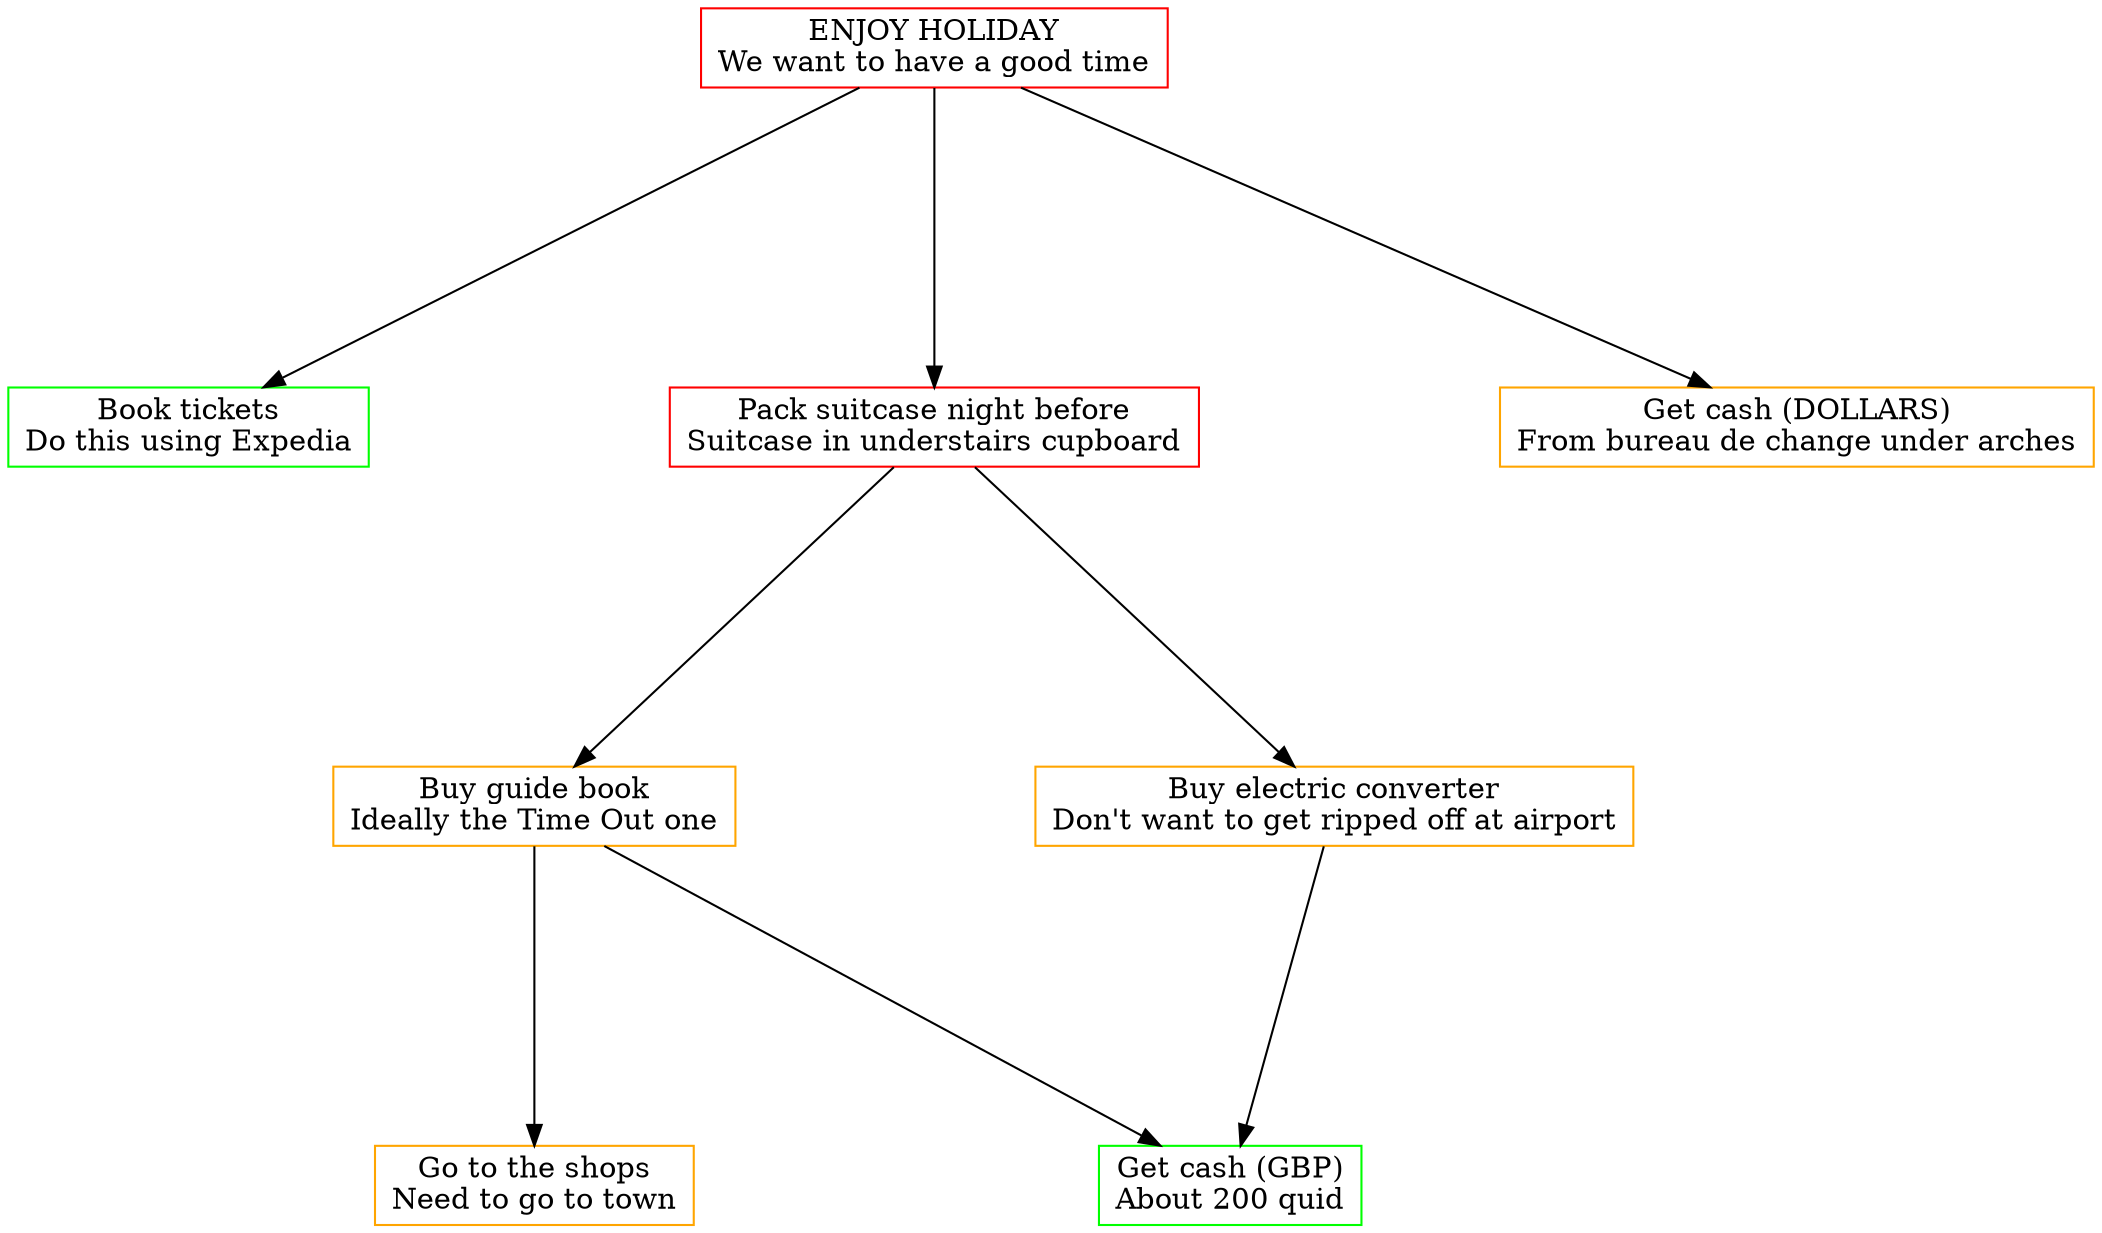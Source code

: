 digraph G {
  ranksep=2.0
  nodesep=2.0
  overlap="false"
  weight=0.5

  node [colour="black", shape="rectangle"]

  "EH" [label="ENJOY HOLIDAY\nWe want to have a good time",color="red"]
  "BT" [label="Book tickets\nDo this using Expedia",color="green"]
  "PSNB" [label="Pack suitcase night before\nSuitcase in understairs cupboard",color="red"]
  "BGB" [label="Buy guide book\nIdeally the Time Out one",color="orange"]
  "BEC" [label="Buy electric converter\nDon't want to get ripped off at airport",color="orange"]
  "GTS" [label="Go to the shops\nNeed to go to town",color="orange"]
  "GCG" [label="Get cash (GBP)\nAbout 200 quid",color="green"]
  "GCD" [label="Get cash (DOLLARS)\nFrom bureau de change under arches",color="orange"]
  
  "EH" -> "BT"
  "EH" -> "PSNB"
  "EH" -> "GCD"
  "PSNB" -> "BGB"
  "BGB" -> "GTS"
  "PSNB" -> "BEC"
  "BGB" -> "GCG"
  "BEC" -> "GCG"
}
